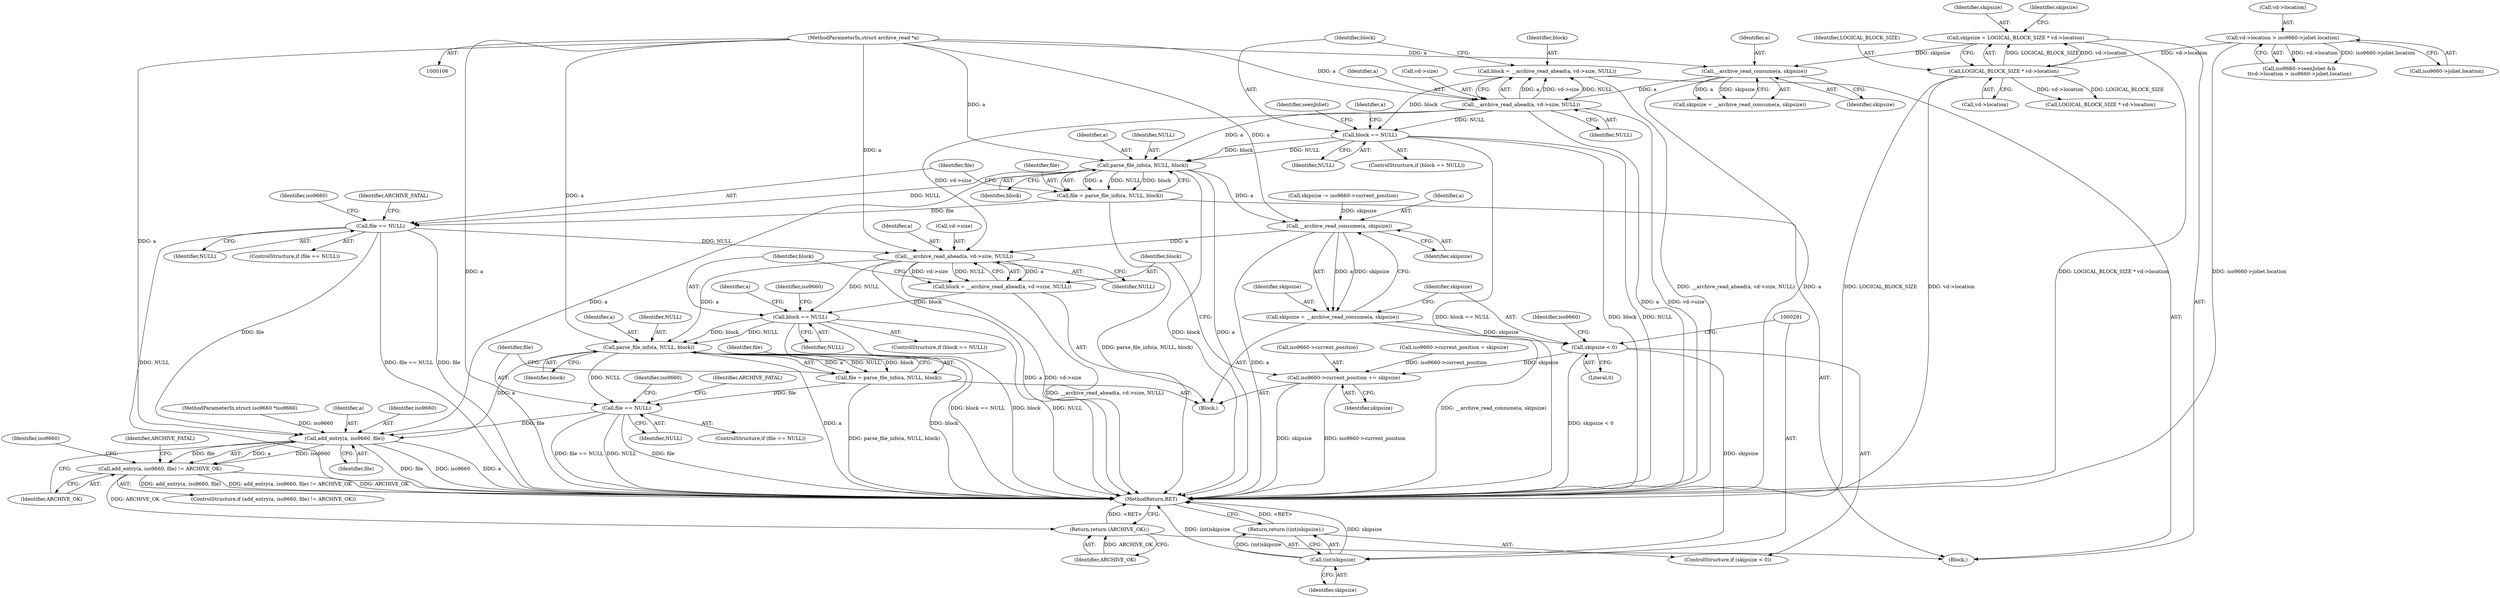 digraph "1_libarchive_3ad08e01b4d253c66ae56414886089684155af22@API" {
"1000176" [label="(Call,block = __archive_read_ahead(a, vd->size, NULL))"];
"1000178" [label="(Call,__archive_read_ahead(a, vd->size, NULL))"];
"1000160" [label="(Call,__archive_read_consume(a, skipsize))"];
"1000107" [label="(MethodParameterIn,struct archive_read *a)"];
"1000151" [label="(Call,skipsize = LOGICAL_BLOCK_SIZE * vd->location)"];
"1000153" [label="(Call,LOGICAL_BLOCK_SIZE * vd->location)"];
"1000136" [label="(Call,vd->location > iso9660->joliet.location)"];
"1000185" [label="(Call,block == NULL)"];
"1000210" [label="(Call,parse_file_info(a, NULL, block))"];
"1000208" [label="(Call,file = parse_file_info(a, NULL, block))"];
"1000215" [label="(Call,file == NULL)"];
"1000300" [label="(Call,__archive_read_ahead(a, vd->size, NULL))"];
"1000298" [label="(Call,block = __archive_read_ahead(a, vd->size, NULL))"];
"1000307" [label="(Call,block == NULL)"];
"1000327" [label="(Call,parse_file_info(a, NULL, block))"];
"1000325" [label="(Call,file = parse_file_info(a, NULL, block))"];
"1000332" [label="(Call,file == NULL)"];
"1000344" [label="(Call,add_entry(a, iso9660, file))"];
"1000343" [label="(Call,add_entry(a, iso9660, file) != ARCHIVE_OK)"];
"1000370" [label="(Return,return (ARCHIVE_OK);)"];
"1000282" [label="(Call,__archive_read_consume(a, skipsize))"];
"1000280" [label="(Call,skipsize = __archive_read_consume(a, skipsize))"];
"1000286" [label="(Call,skipsize < 0)"];
"1000290" [label="(Call,(int)skipsize)"];
"1000289" [label="(Return,return ((int)skipsize);)"];
"1000293" [label="(Call,iso9660->current_position += skipsize)"];
"1000140" [label="(Call,iso9660->joliet.location)"];
"1000136" [label="(Call,vd->location > iso9660->joliet.location)"];
"1000192" [label="(Identifier,a)"];
"1000213" [label="(Identifier,block)"];
"1000298" [label="(Call,block = __archive_read_ahead(a, vd->size, NULL))"];
"1000171" [label="(Call,iso9660->current_position = skipsize)"];
"1000290" [label="(Call,(int)skipsize)"];
"1000151" [label="(Call,skipsize = LOGICAL_BLOCK_SIZE * vd->location)"];
"1000212" [label="(Identifier,NULL)"];
"1000348" [label="(Identifier,ARCHIVE_OK)"];
"1000326" [label="(Identifier,file)"];
"1000307" [label="(Call,block == NULL)"];
"1000186" [label="(Identifier,block)"];
"1000350" [label="(Identifier,ARCHIVE_FATAL)"];
"1000300" [label="(Call,__archive_read_ahead(a, vd->size, NULL))"];
"1000162" [label="(Identifier,skipsize)"];
"1000209" [label="(Identifier,file)"];
"1000370" [label="(Return,return (ARCHIVE_OK);)"];
"1000208" [label="(Call,file = parse_file_info(a, NULL, block))"];
"1000295" [label="(Identifier,iso9660)"];
"1000261" [label="(Block,)"];
"1000282" [label="(Call,__archive_read_consume(a, skipsize))"];
"1000344" [label="(Call,add_entry(a, iso9660, file))"];
"1000330" [label="(Identifier,block)"];
"1000285" [label="(ControlStructure,if (skipsize < 0))"];
"1000371" [label="(Identifier,ARCHIVE_OK)"];
"1000215" [label="(Call,file == NULL)"];
"1000325" [label="(Call,file = parse_file_info(a, NULL, block))"];
"1000322" [label="(Identifier,iso9660)"];
"1000153" [label="(Call,LOGICAL_BLOCK_SIZE * vd->location)"];
"1000331" [label="(ControlStructure,if (file == NULL))"];
"1000286" [label="(Call,skipsize < 0)"];
"1000160" [label="(Call,__archive_read_consume(a, skipsize))"];
"1000185" [label="(Call,block == NULL)"];
"1000222" [label="(Identifier,iso9660)"];
"1000280" [label="(Call,skipsize = __archive_read_consume(a, skipsize))"];
"1000158" [label="(Call,skipsize = __archive_read_consume(a, skipsize))"];
"1000293" [label="(Call,iso9660->current_position += skipsize)"];
"1000219" [label="(Identifier,ARCHIVE_FATAL)"];
"1000108" [label="(MethodParameterIn,struct iso9660 *iso9660)"];
"1000333" [label="(Identifier,file)"];
"1000137" [label="(Call,vd->location)"];
"1000161" [label="(Identifier,a)"];
"1000177" [label="(Identifier,block)"];
"1000270" [label="(Call,LOGICAL_BLOCK_SIZE * vd->location)"];
"1000306" [label="(ControlStructure,if (block == NULL))"];
"1000353" [label="(Identifier,iso9660)"];
"1000109" [label="(Block,)"];
"1000159" [label="(Identifier,skipsize)"];
"1000187" [label="(Identifier,NULL)"];
"1000183" [label="(Identifier,NULL)"];
"1000283" [label="(Identifier,a)"];
"1000152" [label="(Identifier,skipsize)"];
"1000210" [label="(Call,parse_file_info(a, NULL, block))"];
"1000328" [label="(Identifier,a)"];
"1000132" [label="(Call,iso9660->seenJoliet &&\n\t\tvd->location > iso9660->joliet.location)"];
"1000289" [label="(Return,return ((int)skipsize);)"];
"1000294" [label="(Call,iso9660->current_position)"];
"1000297" [label="(Identifier,skipsize)"];
"1000199" [label="(Identifier,seenJoliet)"];
"1000292" [label="(Identifier,skipsize)"];
"1000178" [label="(Call,__archive_read_ahead(a, vd->size, NULL))"];
"1000107" [label="(MethodParameterIn,struct archive_read *a)"];
"1000334" [label="(Identifier,NULL)"];
"1000345" [label="(Identifier,a)"];
"1000287" [label="(Identifier,skipsize)"];
"1000343" [label="(Call,add_entry(a, iso9660, file) != ARCHIVE_OK)"];
"1000184" [label="(ControlStructure,if (block == NULL))"];
"1000284" [label="(Identifier,skipsize)"];
"1000339" [label="(Identifier,iso9660)"];
"1000154" [label="(Identifier,LOGICAL_BLOCK_SIZE)"];
"1000155" [label="(Call,vd->location)"];
"1000216" [label="(Identifier,file)"];
"1000342" [label="(ControlStructure,if (add_entry(a, iso9660, file) != ARCHIVE_OK))"];
"1000179" [label="(Identifier,a)"];
"1000302" [label="(Call,vd->size)"];
"1000305" [label="(Identifier,NULL)"];
"1000288" [label="(Literal,0)"];
"1000217" [label="(Identifier,NULL)"];
"1000275" [label="(Call,skipsize -= iso9660->current_position)"];
"1000176" [label="(Call,block = __archive_read_ahead(a, vd->size, NULL))"];
"1000346" [label="(Identifier,iso9660)"];
"1000347" [label="(Identifier,file)"];
"1000372" [label="(MethodReturn,RET)"];
"1000299" [label="(Identifier,block)"];
"1000329" [label="(Identifier,NULL)"];
"1000336" [label="(Identifier,ARCHIVE_FATAL)"];
"1000281" [label="(Identifier,skipsize)"];
"1000309" [label="(Identifier,NULL)"];
"1000301" [label="(Identifier,a)"];
"1000214" [label="(ControlStructure,if (file == NULL))"];
"1000314" [label="(Identifier,a)"];
"1000180" [label="(Call,vd->size)"];
"1000211" [label="(Identifier,a)"];
"1000332" [label="(Call,file == NULL)"];
"1000308" [label="(Identifier,block)"];
"1000327" [label="(Call,parse_file_info(a, NULL, block))"];
"1000176" -> "1000109"  [label="AST: "];
"1000176" -> "1000178"  [label="CFG: "];
"1000177" -> "1000176"  [label="AST: "];
"1000178" -> "1000176"  [label="AST: "];
"1000186" -> "1000176"  [label="CFG: "];
"1000176" -> "1000372"  [label="DDG: __archive_read_ahead(a, vd->size, NULL)"];
"1000178" -> "1000176"  [label="DDG: a"];
"1000178" -> "1000176"  [label="DDG: vd->size"];
"1000178" -> "1000176"  [label="DDG: NULL"];
"1000176" -> "1000185"  [label="DDG: block"];
"1000178" -> "1000183"  [label="CFG: "];
"1000179" -> "1000178"  [label="AST: "];
"1000180" -> "1000178"  [label="AST: "];
"1000183" -> "1000178"  [label="AST: "];
"1000178" -> "1000372"  [label="DDG: a"];
"1000178" -> "1000372"  [label="DDG: vd->size"];
"1000160" -> "1000178"  [label="DDG: a"];
"1000107" -> "1000178"  [label="DDG: a"];
"1000178" -> "1000185"  [label="DDG: NULL"];
"1000178" -> "1000210"  [label="DDG: a"];
"1000178" -> "1000300"  [label="DDG: vd->size"];
"1000160" -> "1000158"  [label="AST: "];
"1000160" -> "1000162"  [label="CFG: "];
"1000161" -> "1000160"  [label="AST: "];
"1000162" -> "1000160"  [label="AST: "];
"1000158" -> "1000160"  [label="CFG: "];
"1000160" -> "1000372"  [label="DDG: a"];
"1000160" -> "1000158"  [label="DDG: a"];
"1000160" -> "1000158"  [label="DDG: skipsize"];
"1000107" -> "1000160"  [label="DDG: a"];
"1000151" -> "1000160"  [label="DDG: skipsize"];
"1000107" -> "1000106"  [label="AST: "];
"1000107" -> "1000372"  [label="DDG: a"];
"1000107" -> "1000210"  [label="DDG: a"];
"1000107" -> "1000282"  [label="DDG: a"];
"1000107" -> "1000300"  [label="DDG: a"];
"1000107" -> "1000327"  [label="DDG: a"];
"1000107" -> "1000344"  [label="DDG: a"];
"1000151" -> "1000109"  [label="AST: "];
"1000151" -> "1000153"  [label="CFG: "];
"1000152" -> "1000151"  [label="AST: "];
"1000153" -> "1000151"  [label="AST: "];
"1000159" -> "1000151"  [label="CFG: "];
"1000151" -> "1000372"  [label="DDG: LOGICAL_BLOCK_SIZE * vd->location"];
"1000153" -> "1000151"  [label="DDG: LOGICAL_BLOCK_SIZE"];
"1000153" -> "1000151"  [label="DDG: vd->location"];
"1000153" -> "1000155"  [label="CFG: "];
"1000154" -> "1000153"  [label="AST: "];
"1000155" -> "1000153"  [label="AST: "];
"1000153" -> "1000372"  [label="DDG: vd->location"];
"1000153" -> "1000372"  [label="DDG: LOGICAL_BLOCK_SIZE"];
"1000136" -> "1000153"  [label="DDG: vd->location"];
"1000153" -> "1000270"  [label="DDG: LOGICAL_BLOCK_SIZE"];
"1000153" -> "1000270"  [label="DDG: vd->location"];
"1000136" -> "1000132"  [label="AST: "];
"1000136" -> "1000140"  [label="CFG: "];
"1000137" -> "1000136"  [label="AST: "];
"1000140" -> "1000136"  [label="AST: "];
"1000132" -> "1000136"  [label="CFG: "];
"1000136" -> "1000372"  [label="DDG: iso9660->joliet.location"];
"1000136" -> "1000132"  [label="DDG: vd->location"];
"1000136" -> "1000132"  [label="DDG: iso9660->joliet.location"];
"1000185" -> "1000184"  [label="AST: "];
"1000185" -> "1000187"  [label="CFG: "];
"1000186" -> "1000185"  [label="AST: "];
"1000187" -> "1000185"  [label="AST: "];
"1000192" -> "1000185"  [label="CFG: "];
"1000199" -> "1000185"  [label="CFG: "];
"1000185" -> "1000372"  [label="DDG: block == NULL"];
"1000185" -> "1000372"  [label="DDG: block"];
"1000185" -> "1000372"  [label="DDG: NULL"];
"1000185" -> "1000210"  [label="DDG: NULL"];
"1000185" -> "1000210"  [label="DDG: block"];
"1000210" -> "1000208"  [label="AST: "];
"1000210" -> "1000213"  [label="CFG: "];
"1000211" -> "1000210"  [label="AST: "];
"1000212" -> "1000210"  [label="AST: "];
"1000213" -> "1000210"  [label="AST: "];
"1000208" -> "1000210"  [label="CFG: "];
"1000210" -> "1000372"  [label="DDG: block"];
"1000210" -> "1000372"  [label="DDG: a"];
"1000210" -> "1000208"  [label="DDG: a"];
"1000210" -> "1000208"  [label="DDG: NULL"];
"1000210" -> "1000208"  [label="DDG: block"];
"1000210" -> "1000215"  [label="DDG: NULL"];
"1000210" -> "1000282"  [label="DDG: a"];
"1000210" -> "1000344"  [label="DDG: a"];
"1000208" -> "1000109"  [label="AST: "];
"1000209" -> "1000208"  [label="AST: "];
"1000216" -> "1000208"  [label="CFG: "];
"1000208" -> "1000372"  [label="DDG: parse_file_info(a, NULL, block)"];
"1000208" -> "1000215"  [label="DDG: file"];
"1000215" -> "1000214"  [label="AST: "];
"1000215" -> "1000217"  [label="CFG: "];
"1000216" -> "1000215"  [label="AST: "];
"1000217" -> "1000215"  [label="AST: "];
"1000219" -> "1000215"  [label="CFG: "];
"1000222" -> "1000215"  [label="CFG: "];
"1000215" -> "1000372"  [label="DDG: file"];
"1000215" -> "1000372"  [label="DDG: NULL"];
"1000215" -> "1000372"  [label="DDG: file == NULL"];
"1000215" -> "1000300"  [label="DDG: NULL"];
"1000215" -> "1000344"  [label="DDG: file"];
"1000300" -> "1000298"  [label="AST: "];
"1000300" -> "1000305"  [label="CFG: "];
"1000301" -> "1000300"  [label="AST: "];
"1000302" -> "1000300"  [label="AST: "];
"1000305" -> "1000300"  [label="AST: "];
"1000298" -> "1000300"  [label="CFG: "];
"1000300" -> "1000372"  [label="DDG: a"];
"1000300" -> "1000372"  [label="DDG: vd->size"];
"1000300" -> "1000298"  [label="DDG: a"];
"1000300" -> "1000298"  [label="DDG: vd->size"];
"1000300" -> "1000298"  [label="DDG: NULL"];
"1000282" -> "1000300"  [label="DDG: a"];
"1000300" -> "1000307"  [label="DDG: NULL"];
"1000300" -> "1000327"  [label="DDG: a"];
"1000298" -> "1000261"  [label="AST: "];
"1000299" -> "1000298"  [label="AST: "];
"1000308" -> "1000298"  [label="CFG: "];
"1000298" -> "1000372"  [label="DDG: __archive_read_ahead(a, vd->size, NULL)"];
"1000298" -> "1000307"  [label="DDG: block"];
"1000307" -> "1000306"  [label="AST: "];
"1000307" -> "1000309"  [label="CFG: "];
"1000308" -> "1000307"  [label="AST: "];
"1000309" -> "1000307"  [label="AST: "];
"1000314" -> "1000307"  [label="CFG: "];
"1000322" -> "1000307"  [label="CFG: "];
"1000307" -> "1000372"  [label="DDG: NULL"];
"1000307" -> "1000372"  [label="DDG: block == NULL"];
"1000307" -> "1000372"  [label="DDG: block"];
"1000307" -> "1000327"  [label="DDG: NULL"];
"1000307" -> "1000327"  [label="DDG: block"];
"1000327" -> "1000325"  [label="AST: "];
"1000327" -> "1000330"  [label="CFG: "];
"1000328" -> "1000327"  [label="AST: "];
"1000329" -> "1000327"  [label="AST: "];
"1000330" -> "1000327"  [label="AST: "];
"1000325" -> "1000327"  [label="CFG: "];
"1000327" -> "1000372"  [label="DDG: a"];
"1000327" -> "1000372"  [label="DDG: block"];
"1000327" -> "1000325"  [label="DDG: a"];
"1000327" -> "1000325"  [label="DDG: NULL"];
"1000327" -> "1000325"  [label="DDG: block"];
"1000327" -> "1000332"  [label="DDG: NULL"];
"1000327" -> "1000344"  [label="DDG: a"];
"1000325" -> "1000261"  [label="AST: "];
"1000326" -> "1000325"  [label="AST: "];
"1000333" -> "1000325"  [label="CFG: "];
"1000325" -> "1000372"  [label="DDG: parse_file_info(a, NULL, block)"];
"1000325" -> "1000332"  [label="DDG: file"];
"1000332" -> "1000331"  [label="AST: "];
"1000332" -> "1000334"  [label="CFG: "];
"1000333" -> "1000332"  [label="AST: "];
"1000334" -> "1000332"  [label="AST: "];
"1000336" -> "1000332"  [label="CFG: "];
"1000339" -> "1000332"  [label="CFG: "];
"1000332" -> "1000372"  [label="DDG: NULL"];
"1000332" -> "1000372"  [label="DDG: file"];
"1000332" -> "1000372"  [label="DDG: file == NULL"];
"1000332" -> "1000344"  [label="DDG: file"];
"1000344" -> "1000343"  [label="AST: "];
"1000344" -> "1000347"  [label="CFG: "];
"1000345" -> "1000344"  [label="AST: "];
"1000346" -> "1000344"  [label="AST: "];
"1000347" -> "1000344"  [label="AST: "];
"1000348" -> "1000344"  [label="CFG: "];
"1000344" -> "1000372"  [label="DDG: file"];
"1000344" -> "1000372"  [label="DDG: iso9660"];
"1000344" -> "1000372"  [label="DDG: a"];
"1000344" -> "1000343"  [label="DDG: a"];
"1000344" -> "1000343"  [label="DDG: iso9660"];
"1000344" -> "1000343"  [label="DDG: file"];
"1000108" -> "1000344"  [label="DDG: iso9660"];
"1000343" -> "1000342"  [label="AST: "];
"1000343" -> "1000348"  [label="CFG: "];
"1000348" -> "1000343"  [label="AST: "];
"1000350" -> "1000343"  [label="CFG: "];
"1000353" -> "1000343"  [label="CFG: "];
"1000343" -> "1000372"  [label="DDG: add_entry(a, iso9660, file)"];
"1000343" -> "1000372"  [label="DDG: add_entry(a, iso9660, file) != ARCHIVE_OK"];
"1000343" -> "1000372"  [label="DDG: ARCHIVE_OK"];
"1000343" -> "1000370"  [label="DDG: ARCHIVE_OK"];
"1000370" -> "1000109"  [label="AST: "];
"1000370" -> "1000371"  [label="CFG: "];
"1000371" -> "1000370"  [label="AST: "];
"1000372" -> "1000370"  [label="CFG: "];
"1000370" -> "1000372"  [label="DDG: <RET>"];
"1000371" -> "1000370"  [label="DDG: ARCHIVE_OK"];
"1000282" -> "1000280"  [label="AST: "];
"1000282" -> "1000284"  [label="CFG: "];
"1000283" -> "1000282"  [label="AST: "];
"1000284" -> "1000282"  [label="AST: "];
"1000280" -> "1000282"  [label="CFG: "];
"1000282" -> "1000372"  [label="DDG: a"];
"1000282" -> "1000280"  [label="DDG: a"];
"1000282" -> "1000280"  [label="DDG: skipsize"];
"1000275" -> "1000282"  [label="DDG: skipsize"];
"1000280" -> "1000261"  [label="AST: "];
"1000281" -> "1000280"  [label="AST: "];
"1000287" -> "1000280"  [label="CFG: "];
"1000280" -> "1000372"  [label="DDG: __archive_read_consume(a, skipsize)"];
"1000280" -> "1000286"  [label="DDG: skipsize"];
"1000286" -> "1000285"  [label="AST: "];
"1000286" -> "1000288"  [label="CFG: "];
"1000287" -> "1000286"  [label="AST: "];
"1000288" -> "1000286"  [label="AST: "];
"1000291" -> "1000286"  [label="CFG: "];
"1000295" -> "1000286"  [label="CFG: "];
"1000286" -> "1000372"  [label="DDG: skipsize < 0"];
"1000286" -> "1000290"  [label="DDG: skipsize"];
"1000286" -> "1000293"  [label="DDG: skipsize"];
"1000290" -> "1000289"  [label="AST: "];
"1000290" -> "1000292"  [label="CFG: "];
"1000291" -> "1000290"  [label="AST: "];
"1000292" -> "1000290"  [label="AST: "];
"1000289" -> "1000290"  [label="CFG: "];
"1000290" -> "1000372"  [label="DDG: skipsize"];
"1000290" -> "1000372"  [label="DDG: (int)skipsize"];
"1000290" -> "1000289"  [label="DDG: (int)skipsize"];
"1000289" -> "1000285"  [label="AST: "];
"1000372" -> "1000289"  [label="CFG: "];
"1000289" -> "1000372"  [label="DDG: <RET>"];
"1000293" -> "1000261"  [label="AST: "];
"1000293" -> "1000297"  [label="CFG: "];
"1000294" -> "1000293"  [label="AST: "];
"1000297" -> "1000293"  [label="AST: "];
"1000299" -> "1000293"  [label="CFG: "];
"1000293" -> "1000372"  [label="DDG: iso9660->current_position"];
"1000293" -> "1000372"  [label="DDG: skipsize"];
"1000171" -> "1000293"  [label="DDG: iso9660->current_position"];
}
